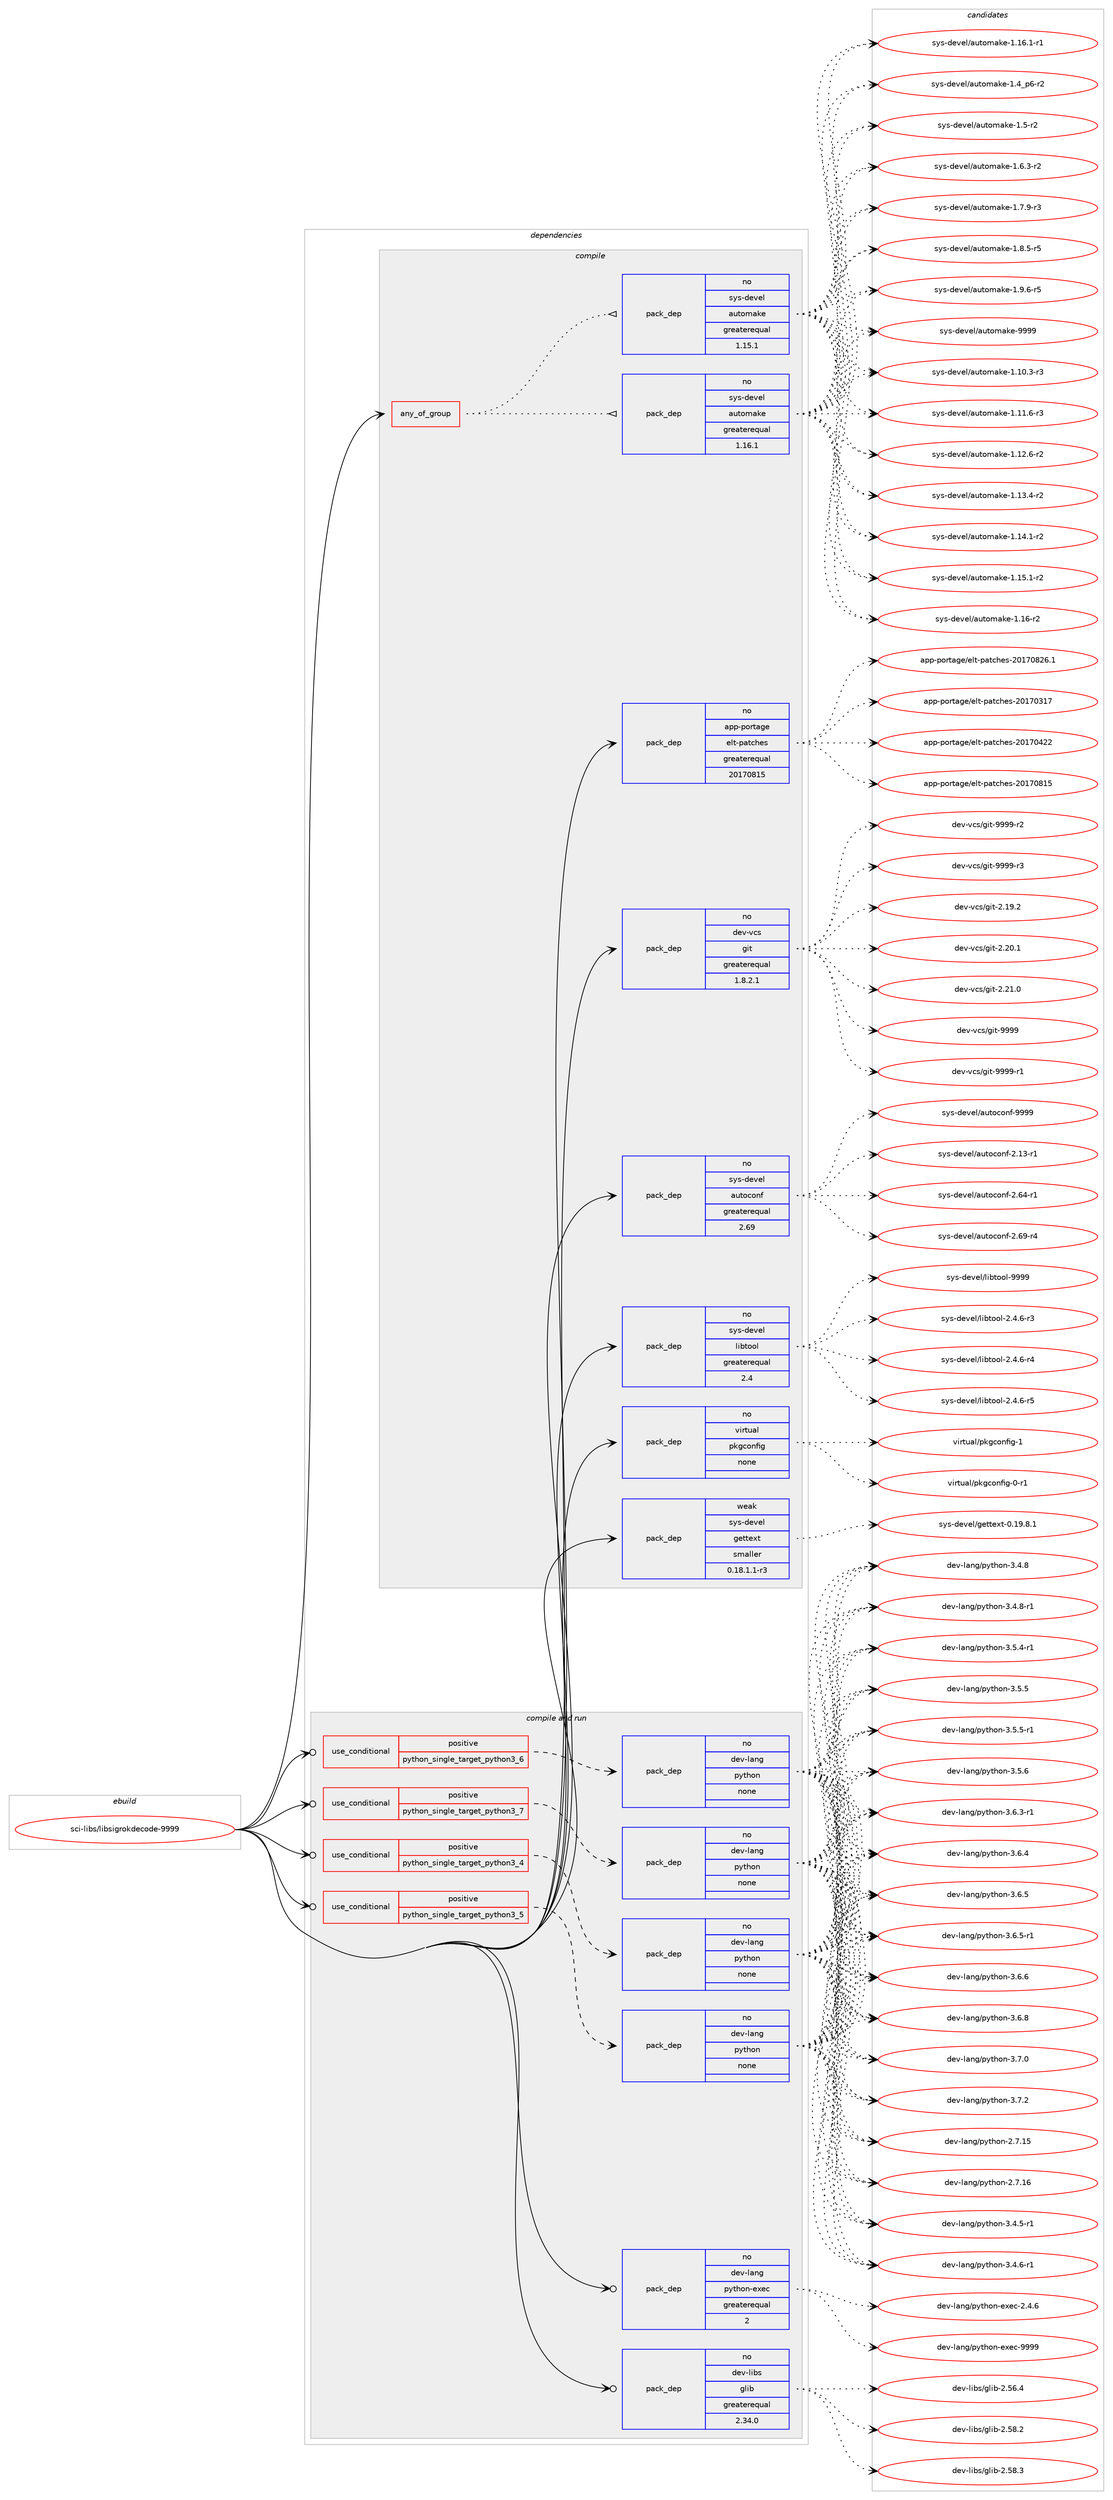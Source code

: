 digraph prolog {

# *************
# Graph options
# *************

newrank=true;
concentrate=true;
compound=true;
graph [rankdir=LR,fontname=Helvetica,fontsize=10,ranksep=1.5];#, ranksep=2.5, nodesep=0.2];
edge  [arrowhead=vee];
node  [fontname=Helvetica,fontsize=10];

# **********
# The ebuild
# **********

subgraph cluster_leftcol {
color=gray;
rank=same;
label=<<i>ebuild</i>>;
id [label="sci-libs/libsigrokdecode-9999", color=red, width=4, href="../sci-libs/libsigrokdecode-9999.svg"];
}

# ****************
# The dependencies
# ****************

subgraph cluster_midcol {
color=gray;
label=<<i>dependencies</i>>;
subgraph cluster_compile {
fillcolor="#eeeeee";
style=filled;
label=<<i>compile</i>>;
subgraph any26923 {
dependency1694625 [label=<<TABLE BORDER="0" CELLBORDER="1" CELLSPACING="0" CELLPADDING="4"><TR><TD CELLPADDING="10">any_of_group</TD></TR></TABLE>>, shape=none, color=red];subgraph pack1213151 {
dependency1694626 [label=<<TABLE BORDER="0" CELLBORDER="1" CELLSPACING="0" CELLPADDING="4" WIDTH="220"><TR><TD ROWSPAN="6" CELLPADDING="30">pack_dep</TD></TR><TR><TD WIDTH="110">no</TD></TR><TR><TD>sys-devel</TD></TR><TR><TD>automake</TD></TR><TR><TD>greaterequal</TD></TR><TR><TD>1.16.1</TD></TR></TABLE>>, shape=none, color=blue];
}
dependency1694625:e -> dependency1694626:w [weight=20,style="dotted",arrowhead="oinv"];
subgraph pack1213152 {
dependency1694627 [label=<<TABLE BORDER="0" CELLBORDER="1" CELLSPACING="0" CELLPADDING="4" WIDTH="220"><TR><TD ROWSPAN="6" CELLPADDING="30">pack_dep</TD></TR><TR><TD WIDTH="110">no</TD></TR><TR><TD>sys-devel</TD></TR><TR><TD>automake</TD></TR><TR><TD>greaterequal</TD></TR><TR><TD>1.15.1</TD></TR></TABLE>>, shape=none, color=blue];
}
dependency1694625:e -> dependency1694627:w [weight=20,style="dotted",arrowhead="oinv"];
}
id:e -> dependency1694625:w [weight=20,style="solid",arrowhead="vee"];
subgraph pack1213153 {
dependency1694628 [label=<<TABLE BORDER="0" CELLBORDER="1" CELLSPACING="0" CELLPADDING="4" WIDTH="220"><TR><TD ROWSPAN="6" CELLPADDING="30">pack_dep</TD></TR><TR><TD WIDTH="110">no</TD></TR><TR><TD>app-portage</TD></TR><TR><TD>elt-patches</TD></TR><TR><TD>greaterequal</TD></TR><TR><TD>20170815</TD></TR></TABLE>>, shape=none, color=blue];
}
id:e -> dependency1694628:w [weight=20,style="solid",arrowhead="vee"];
subgraph pack1213154 {
dependency1694629 [label=<<TABLE BORDER="0" CELLBORDER="1" CELLSPACING="0" CELLPADDING="4" WIDTH="220"><TR><TD ROWSPAN="6" CELLPADDING="30">pack_dep</TD></TR><TR><TD WIDTH="110">no</TD></TR><TR><TD>dev-vcs</TD></TR><TR><TD>git</TD></TR><TR><TD>greaterequal</TD></TR><TR><TD>1.8.2.1</TD></TR></TABLE>>, shape=none, color=blue];
}
id:e -> dependency1694629:w [weight=20,style="solid",arrowhead="vee"];
subgraph pack1213155 {
dependency1694630 [label=<<TABLE BORDER="0" CELLBORDER="1" CELLSPACING="0" CELLPADDING="4" WIDTH="220"><TR><TD ROWSPAN="6" CELLPADDING="30">pack_dep</TD></TR><TR><TD WIDTH="110">no</TD></TR><TR><TD>sys-devel</TD></TR><TR><TD>autoconf</TD></TR><TR><TD>greaterequal</TD></TR><TR><TD>2.69</TD></TR></TABLE>>, shape=none, color=blue];
}
id:e -> dependency1694630:w [weight=20,style="solid",arrowhead="vee"];
subgraph pack1213156 {
dependency1694631 [label=<<TABLE BORDER="0" CELLBORDER="1" CELLSPACING="0" CELLPADDING="4" WIDTH="220"><TR><TD ROWSPAN="6" CELLPADDING="30">pack_dep</TD></TR><TR><TD WIDTH="110">no</TD></TR><TR><TD>sys-devel</TD></TR><TR><TD>libtool</TD></TR><TR><TD>greaterequal</TD></TR><TR><TD>2.4</TD></TR></TABLE>>, shape=none, color=blue];
}
id:e -> dependency1694631:w [weight=20,style="solid",arrowhead="vee"];
subgraph pack1213157 {
dependency1694632 [label=<<TABLE BORDER="0" CELLBORDER="1" CELLSPACING="0" CELLPADDING="4" WIDTH="220"><TR><TD ROWSPAN="6" CELLPADDING="30">pack_dep</TD></TR><TR><TD WIDTH="110">no</TD></TR><TR><TD>virtual</TD></TR><TR><TD>pkgconfig</TD></TR><TR><TD>none</TD></TR><TR><TD></TD></TR></TABLE>>, shape=none, color=blue];
}
id:e -> dependency1694632:w [weight=20,style="solid",arrowhead="vee"];
subgraph pack1213158 {
dependency1694633 [label=<<TABLE BORDER="0" CELLBORDER="1" CELLSPACING="0" CELLPADDING="4" WIDTH="220"><TR><TD ROWSPAN="6" CELLPADDING="30">pack_dep</TD></TR><TR><TD WIDTH="110">weak</TD></TR><TR><TD>sys-devel</TD></TR><TR><TD>gettext</TD></TR><TR><TD>smaller</TD></TR><TR><TD>0.18.1.1-r3</TD></TR></TABLE>>, shape=none, color=blue];
}
id:e -> dependency1694633:w [weight=20,style="solid",arrowhead="vee"];
}
subgraph cluster_compileandrun {
fillcolor="#eeeeee";
style=filled;
label=<<i>compile and run</i>>;
subgraph cond453699 {
dependency1694634 [label=<<TABLE BORDER="0" CELLBORDER="1" CELLSPACING="0" CELLPADDING="4"><TR><TD ROWSPAN="3" CELLPADDING="10">use_conditional</TD></TR><TR><TD>positive</TD></TR><TR><TD>python_single_target_python3_4</TD></TR></TABLE>>, shape=none, color=red];
subgraph pack1213159 {
dependency1694635 [label=<<TABLE BORDER="0" CELLBORDER="1" CELLSPACING="0" CELLPADDING="4" WIDTH="220"><TR><TD ROWSPAN="6" CELLPADDING="30">pack_dep</TD></TR><TR><TD WIDTH="110">no</TD></TR><TR><TD>dev-lang</TD></TR><TR><TD>python</TD></TR><TR><TD>none</TD></TR><TR><TD></TD></TR></TABLE>>, shape=none, color=blue];
}
dependency1694634:e -> dependency1694635:w [weight=20,style="dashed",arrowhead="vee"];
}
id:e -> dependency1694634:w [weight=20,style="solid",arrowhead="odotvee"];
subgraph cond453700 {
dependency1694636 [label=<<TABLE BORDER="0" CELLBORDER="1" CELLSPACING="0" CELLPADDING="4"><TR><TD ROWSPAN="3" CELLPADDING="10">use_conditional</TD></TR><TR><TD>positive</TD></TR><TR><TD>python_single_target_python3_5</TD></TR></TABLE>>, shape=none, color=red];
subgraph pack1213160 {
dependency1694637 [label=<<TABLE BORDER="0" CELLBORDER="1" CELLSPACING="0" CELLPADDING="4" WIDTH="220"><TR><TD ROWSPAN="6" CELLPADDING="30">pack_dep</TD></TR><TR><TD WIDTH="110">no</TD></TR><TR><TD>dev-lang</TD></TR><TR><TD>python</TD></TR><TR><TD>none</TD></TR><TR><TD></TD></TR></TABLE>>, shape=none, color=blue];
}
dependency1694636:e -> dependency1694637:w [weight=20,style="dashed",arrowhead="vee"];
}
id:e -> dependency1694636:w [weight=20,style="solid",arrowhead="odotvee"];
subgraph cond453701 {
dependency1694638 [label=<<TABLE BORDER="0" CELLBORDER="1" CELLSPACING="0" CELLPADDING="4"><TR><TD ROWSPAN="3" CELLPADDING="10">use_conditional</TD></TR><TR><TD>positive</TD></TR><TR><TD>python_single_target_python3_6</TD></TR></TABLE>>, shape=none, color=red];
subgraph pack1213161 {
dependency1694639 [label=<<TABLE BORDER="0" CELLBORDER="1" CELLSPACING="0" CELLPADDING="4" WIDTH="220"><TR><TD ROWSPAN="6" CELLPADDING="30">pack_dep</TD></TR><TR><TD WIDTH="110">no</TD></TR><TR><TD>dev-lang</TD></TR><TR><TD>python</TD></TR><TR><TD>none</TD></TR><TR><TD></TD></TR></TABLE>>, shape=none, color=blue];
}
dependency1694638:e -> dependency1694639:w [weight=20,style="dashed",arrowhead="vee"];
}
id:e -> dependency1694638:w [weight=20,style="solid",arrowhead="odotvee"];
subgraph cond453702 {
dependency1694640 [label=<<TABLE BORDER="0" CELLBORDER="1" CELLSPACING="0" CELLPADDING="4"><TR><TD ROWSPAN="3" CELLPADDING="10">use_conditional</TD></TR><TR><TD>positive</TD></TR><TR><TD>python_single_target_python3_7</TD></TR></TABLE>>, shape=none, color=red];
subgraph pack1213162 {
dependency1694641 [label=<<TABLE BORDER="0" CELLBORDER="1" CELLSPACING="0" CELLPADDING="4" WIDTH="220"><TR><TD ROWSPAN="6" CELLPADDING="30">pack_dep</TD></TR><TR><TD WIDTH="110">no</TD></TR><TR><TD>dev-lang</TD></TR><TR><TD>python</TD></TR><TR><TD>none</TD></TR><TR><TD></TD></TR></TABLE>>, shape=none, color=blue];
}
dependency1694640:e -> dependency1694641:w [weight=20,style="dashed",arrowhead="vee"];
}
id:e -> dependency1694640:w [weight=20,style="solid",arrowhead="odotvee"];
subgraph pack1213163 {
dependency1694642 [label=<<TABLE BORDER="0" CELLBORDER="1" CELLSPACING="0" CELLPADDING="4" WIDTH="220"><TR><TD ROWSPAN="6" CELLPADDING="30">pack_dep</TD></TR><TR><TD WIDTH="110">no</TD></TR><TR><TD>dev-lang</TD></TR><TR><TD>python-exec</TD></TR><TR><TD>greaterequal</TD></TR><TR><TD>2</TD></TR></TABLE>>, shape=none, color=blue];
}
id:e -> dependency1694642:w [weight=20,style="solid",arrowhead="odotvee"];
subgraph pack1213164 {
dependency1694643 [label=<<TABLE BORDER="0" CELLBORDER="1" CELLSPACING="0" CELLPADDING="4" WIDTH="220"><TR><TD ROWSPAN="6" CELLPADDING="30">pack_dep</TD></TR><TR><TD WIDTH="110">no</TD></TR><TR><TD>dev-libs</TD></TR><TR><TD>glib</TD></TR><TR><TD>greaterequal</TD></TR><TR><TD>2.34.0</TD></TR></TABLE>>, shape=none, color=blue];
}
id:e -> dependency1694643:w [weight=20,style="solid",arrowhead="odotvee"];
}
subgraph cluster_run {
fillcolor="#eeeeee";
style=filled;
label=<<i>run</i>>;
}
}

# **************
# The candidates
# **************

subgraph cluster_choices {
rank=same;
color=gray;
label=<<i>candidates</i>>;

subgraph choice1213151 {
color=black;
nodesep=1;
choice11512111545100101118101108479711711611110997107101454946494846514511451 [label="sys-devel/automake-1.10.3-r3", color=red, width=4,href="../sys-devel/automake-1.10.3-r3.svg"];
choice11512111545100101118101108479711711611110997107101454946494946544511451 [label="sys-devel/automake-1.11.6-r3", color=red, width=4,href="../sys-devel/automake-1.11.6-r3.svg"];
choice11512111545100101118101108479711711611110997107101454946495046544511450 [label="sys-devel/automake-1.12.6-r2", color=red, width=4,href="../sys-devel/automake-1.12.6-r2.svg"];
choice11512111545100101118101108479711711611110997107101454946495146524511450 [label="sys-devel/automake-1.13.4-r2", color=red, width=4,href="../sys-devel/automake-1.13.4-r2.svg"];
choice11512111545100101118101108479711711611110997107101454946495246494511450 [label="sys-devel/automake-1.14.1-r2", color=red, width=4,href="../sys-devel/automake-1.14.1-r2.svg"];
choice11512111545100101118101108479711711611110997107101454946495346494511450 [label="sys-devel/automake-1.15.1-r2", color=red, width=4,href="../sys-devel/automake-1.15.1-r2.svg"];
choice1151211154510010111810110847971171161111099710710145494649544511450 [label="sys-devel/automake-1.16-r2", color=red, width=4,href="../sys-devel/automake-1.16-r2.svg"];
choice11512111545100101118101108479711711611110997107101454946495446494511449 [label="sys-devel/automake-1.16.1-r1", color=red, width=4,href="../sys-devel/automake-1.16.1-r1.svg"];
choice115121115451001011181011084797117116111109971071014549465295112544511450 [label="sys-devel/automake-1.4_p6-r2", color=red, width=4,href="../sys-devel/automake-1.4_p6-r2.svg"];
choice11512111545100101118101108479711711611110997107101454946534511450 [label="sys-devel/automake-1.5-r2", color=red, width=4,href="../sys-devel/automake-1.5-r2.svg"];
choice115121115451001011181011084797117116111109971071014549465446514511450 [label="sys-devel/automake-1.6.3-r2", color=red, width=4,href="../sys-devel/automake-1.6.3-r2.svg"];
choice115121115451001011181011084797117116111109971071014549465546574511451 [label="sys-devel/automake-1.7.9-r3", color=red, width=4,href="../sys-devel/automake-1.7.9-r3.svg"];
choice115121115451001011181011084797117116111109971071014549465646534511453 [label="sys-devel/automake-1.8.5-r5", color=red, width=4,href="../sys-devel/automake-1.8.5-r5.svg"];
choice115121115451001011181011084797117116111109971071014549465746544511453 [label="sys-devel/automake-1.9.6-r5", color=red, width=4,href="../sys-devel/automake-1.9.6-r5.svg"];
choice115121115451001011181011084797117116111109971071014557575757 [label="sys-devel/automake-9999", color=red, width=4,href="../sys-devel/automake-9999.svg"];
dependency1694626:e -> choice11512111545100101118101108479711711611110997107101454946494846514511451:w [style=dotted,weight="100"];
dependency1694626:e -> choice11512111545100101118101108479711711611110997107101454946494946544511451:w [style=dotted,weight="100"];
dependency1694626:e -> choice11512111545100101118101108479711711611110997107101454946495046544511450:w [style=dotted,weight="100"];
dependency1694626:e -> choice11512111545100101118101108479711711611110997107101454946495146524511450:w [style=dotted,weight="100"];
dependency1694626:e -> choice11512111545100101118101108479711711611110997107101454946495246494511450:w [style=dotted,weight="100"];
dependency1694626:e -> choice11512111545100101118101108479711711611110997107101454946495346494511450:w [style=dotted,weight="100"];
dependency1694626:e -> choice1151211154510010111810110847971171161111099710710145494649544511450:w [style=dotted,weight="100"];
dependency1694626:e -> choice11512111545100101118101108479711711611110997107101454946495446494511449:w [style=dotted,weight="100"];
dependency1694626:e -> choice115121115451001011181011084797117116111109971071014549465295112544511450:w [style=dotted,weight="100"];
dependency1694626:e -> choice11512111545100101118101108479711711611110997107101454946534511450:w [style=dotted,weight="100"];
dependency1694626:e -> choice115121115451001011181011084797117116111109971071014549465446514511450:w [style=dotted,weight="100"];
dependency1694626:e -> choice115121115451001011181011084797117116111109971071014549465546574511451:w [style=dotted,weight="100"];
dependency1694626:e -> choice115121115451001011181011084797117116111109971071014549465646534511453:w [style=dotted,weight="100"];
dependency1694626:e -> choice115121115451001011181011084797117116111109971071014549465746544511453:w [style=dotted,weight="100"];
dependency1694626:e -> choice115121115451001011181011084797117116111109971071014557575757:w [style=dotted,weight="100"];
}
subgraph choice1213152 {
color=black;
nodesep=1;
choice11512111545100101118101108479711711611110997107101454946494846514511451 [label="sys-devel/automake-1.10.3-r3", color=red, width=4,href="../sys-devel/automake-1.10.3-r3.svg"];
choice11512111545100101118101108479711711611110997107101454946494946544511451 [label="sys-devel/automake-1.11.6-r3", color=red, width=4,href="../sys-devel/automake-1.11.6-r3.svg"];
choice11512111545100101118101108479711711611110997107101454946495046544511450 [label="sys-devel/automake-1.12.6-r2", color=red, width=4,href="../sys-devel/automake-1.12.6-r2.svg"];
choice11512111545100101118101108479711711611110997107101454946495146524511450 [label="sys-devel/automake-1.13.4-r2", color=red, width=4,href="../sys-devel/automake-1.13.4-r2.svg"];
choice11512111545100101118101108479711711611110997107101454946495246494511450 [label="sys-devel/automake-1.14.1-r2", color=red, width=4,href="../sys-devel/automake-1.14.1-r2.svg"];
choice11512111545100101118101108479711711611110997107101454946495346494511450 [label="sys-devel/automake-1.15.1-r2", color=red, width=4,href="../sys-devel/automake-1.15.1-r2.svg"];
choice1151211154510010111810110847971171161111099710710145494649544511450 [label="sys-devel/automake-1.16-r2", color=red, width=4,href="../sys-devel/automake-1.16-r2.svg"];
choice11512111545100101118101108479711711611110997107101454946495446494511449 [label="sys-devel/automake-1.16.1-r1", color=red, width=4,href="../sys-devel/automake-1.16.1-r1.svg"];
choice115121115451001011181011084797117116111109971071014549465295112544511450 [label="sys-devel/automake-1.4_p6-r2", color=red, width=4,href="../sys-devel/automake-1.4_p6-r2.svg"];
choice11512111545100101118101108479711711611110997107101454946534511450 [label="sys-devel/automake-1.5-r2", color=red, width=4,href="../sys-devel/automake-1.5-r2.svg"];
choice115121115451001011181011084797117116111109971071014549465446514511450 [label="sys-devel/automake-1.6.3-r2", color=red, width=4,href="../sys-devel/automake-1.6.3-r2.svg"];
choice115121115451001011181011084797117116111109971071014549465546574511451 [label="sys-devel/automake-1.7.9-r3", color=red, width=4,href="../sys-devel/automake-1.7.9-r3.svg"];
choice115121115451001011181011084797117116111109971071014549465646534511453 [label="sys-devel/automake-1.8.5-r5", color=red, width=4,href="../sys-devel/automake-1.8.5-r5.svg"];
choice115121115451001011181011084797117116111109971071014549465746544511453 [label="sys-devel/automake-1.9.6-r5", color=red, width=4,href="../sys-devel/automake-1.9.6-r5.svg"];
choice115121115451001011181011084797117116111109971071014557575757 [label="sys-devel/automake-9999", color=red, width=4,href="../sys-devel/automake-9999.svg"];
dependency1694627:e -> choice11512111545100101118101108479711711611110997107101454946494846514511451:w [style=dotted,weight="100"];
dependency1694627:e -> choice11512111545100101118101108479711711611110997107101454946494946544511451:w [style=dotted,weight="100"];
dependency1694627:e -> choice11512111545100101118101108479711711611110997107101454946495046544511450:w [style=dotted,weight="100"];
dependency1694627:e -> choice11512111545100101118101108479711711611110997107101454946495146524511450:w [style=dotted,weight="100"];
dependency1694627:e -> choice11512111545100101118101108479711711611110997107101454946495246494511450:w [style=dotted,weight="100"];
dependency1694627:e -> choice11512111545100101118101108479711711611110997107101454946495346494511450:w [style=dotted,weight="100"];
dependency1694627:e -> choice1151211154510010111810110847971171161111099710710145494649544511450:w [style=dotted,weight="100"];
dependency1694627:e -> choice11512111545100101118101108479711711611110997107101454946495446494511449:w [style=dotted,weight="100"];
dependency1694627:e -> choice115121115451001011181011084797117116111109971071014549465295112544511450:w [style=dotted,weight="100"];
dependency1694627:e -> choice11512111545100101118101108479711711611110997107101454946534511450:w [style=dotted,weight="100"];
dependency1694627:e -> choice115121115451001011181011084797117116111109971071014549465446514511450:w [style=dotted,weight="100"];
dependency1694627:e -> choice115121115451001011181011084797117116111109971071014549465546574511451:w [style=dotted,weight="100"];
dependency1694627:e -> choice115121115451001011181011084797117116111109971071014549465646534511453:w [style=dotted,weight="100"];
dependency1694627:e -> choice115121115451001011181011084797117116111109971071014549465746544511453:w [style=dotted,weight="100"];
dependency1694627:e -> choice115121115451001011181011084797117116111109971071014557575757:w [style=dotted,weight="100"];
}
subgraph choice1213153 {
color=black;
nodesep=1;
choice97112112451121111141169710310147101108116451129711699104101115455048495548514955 [label="app-portage/elt-patches-20170317", color=red, width=4,href="../app-portage/elt-patches-20170317.svg"];
choice97112112451121111141169710310147101108116451129711699104101115455048495548525050 [label="app-portage/elt-patches-20170422", color=red, width=4,href="../app-portage/elt-patches-20170422.svg"];
choice97112112451121111141169710310147101108116451129711699104101115455048495548564953 [label="app-portage/elt-patches-20170815", color=red, width=4,href="../app-portage/elt-patches-20170815.svg"];
choice971121124511211111411697103101471011081164511297116991041011154550484955485650544649 [label="app-portage/elt-patches-20170826.1", color=red, width=4,href="../app-portage/elt-patches-20170826.1.svg"];
dependency1694628:e -> choice97112112451121111141169710310147101108116451129711699104101115455048495548514955:w [style=dotted,weight="100"];
dependency1694628:e -> choice97112112451121111141169710310147101108116451129711699104101115455048495548525050:w [style=dotted,weight="100"];
dependency1694628:e -> choice97112112451121111141169710310147101108116451129711699104101115455048495548564953:w [style=dotted,weight="100"];
dependency1694628:e -> choice971121124511211111411697103101471011081164511297116991041011154550484955485650544649:w [style=dotted,weight="100"];
}
subgraph choice1213154 {
color=black;
nodesep=1;
choice10010111845118991154710310511645504649574650 [label="dev-vcs/git-2.19.2", color=red, width=4,href="../dev-vcs/git-2.19.2.svg"];
choice10010111845118991154710310511645504650484649 [label="dev-vcs/git-2.20.1", color=red, width=4,href="../dev-vcs/git-2.20.1.svg"];
choice10010111845118991154710310511645504650494648 [label="dev-vcs/git-2.21.0", color=red, width=4,href="../dev-vcs/git-2.21.0.svg"];
choice1001011184511899115471031051164557575757 [label="dev-vcs/git-9999", color=red, width=4,href="../dev-vcs/git-9999.svg"];
choice10010111845118991154710310511645575757574511449 [label="dev-vcs/git-9999-r1", color=red, width=4,href="../dev-vcs/git-9999-r1.svg"];
choice10010111845118991154710310511645575757574511450 [label="dev-vcs/git-9999-r2", color=red, width=4,href="../dev-vcs/git-9999-r2.svg"];
choice10010111845118991154710310511645575757574511451 [label="dev-vcs/git-9999-r3", color=red, width=4,href="../dev-vcs/git-9999-r3.svg"];
dependency1694629:e -> choice10010111845118991154710310511645504649574650:w [style=dotted,weight="100"];
dependency1694629:e -> choice10010111845118991154710310511645504650484649:w [style=dotted,weight="100"];
dependency1694629:e -> choice10010111845118991154710310511645504650494648:w [style=dotted,weight="100"];
dependency1694629:e -> choice1001011184511899115471031051164557575757:w [style=dotted,weight="100"];
dependency1694629:e -> choice10010111845118991154710310511645575757574511449:w [style=dotted,weight="100"];
dependency1694629:e -> choice10010111845118991154710310511645575757574511450:w [style=dotted,weight="100"];
dependency1694629:e -> choice10010111845118991154710310511645575757574511451:w [style=dotted,weight="100"];
}
subgraph choice1213155 {
color=black;
nodesep=1;
choice1151211154510010111810110847971171161119911111010245504649514511449 [label="sys-devel/autoconf-2.13-r1", color=red, width=4,href="../sys-devel/autoconf-2.13-r1.svg"];
choice1151211154510010111810110847971171161119911111010245504654524511449 [label="sys-devel/autoconf-2.64-r1", color=red, width=4,href="../sys-devel/autoconf-2.64-r1.svg"];
choice1151211154510010111810110847971171161119911111010245504654574511452 [label="sys-devel/autoconf-2.69-r4", color=red, width=4,href="../sys-devel/autoconf-2.69-r4.svg"];
choice115121115451001011181011084797117116111991111101024557575757 [label="sys-devel/autoconf-9999", color=red, width=4,href="../sys-devel/autoconf-9999.svg"];
dependency1694630:e -> choice1151211154510010111810110847971171161119911111010245504649514511449:w [style=dotted,weight="100"];
dependency1694630:e -> choice1151211154510010111810110847971171161119911111010245504654524511449:w [style=dotted,weight="100"];
dependency1694630:e -> choice1151211154510010111810110847971171161119911111010245504654574511452:w [style=dotted,weight="100"];
dependency1694630:e -> choice115121115451001011181011084797117116111991111101024557575757:w [style=dotted,weight="100"];
}
subgraph choice1213156 {
color=black;
nodesep=1;
choice1151211154510010111810110847108105981161111111084550465246544511451 [label="sys-devel/libtool-2.4.6-r3", color=red, width=4,href="../sys-devel/libtool-2.4.6-r3.svg"];
choice1151211154510010111810110847108105981161111111084550465246544511452 [label="sys-devel/libtool-2.4.6-r4", color=red, width=4,href="../sys-devel/libtool-2.4.6-r4.svg"];
choice1151211154510010111810110847108105981161111111084550465246544511453 [label="sys-devel/libtool-2.4.6-r5", color=red, width=4,href="../sys-devel/libtool-2.4.6-r5.svg"];
choice1151211154510010111810110847108105981161111111084557575757 [label="sys-devel/libtool-9999", color=red, width=4,href="../sys-devel/libtool-9999.svg"];
dependency1694631:e -> choice1151211154510010111810110847108105981161111111084550465246544511451:w [style=dotted,weight="100"];
dependency1694631:e -> choice1151211154510010111810110847108105981161111111084550465246544511452:w [style=dotted,weight="100"];
dependency1694631:e -> choice1151211154510010111810110847108105981161111111084550465246544511453:w [style=dotted,weight="100"];
dependency1694631:e -> choice1151211154510010111810110847108105981161111111084557575757:w [style=dotted,weight="100"];
}
subgraph choice1213157 {
color=black;
nodesep=1;
choice11810511411611797108471121071039911111010210510345484511449 [label="virtual/pkgconfig-0-r1", color=red, width=4,href="../virtual/pkgconfig-0-r1.svg"];
choice1181051141161179710847112107103991111101021051034549 [label="virtual/pkgconfig-1", color=red, width=4,href="../virtual/pkgconfig-1.svg"];
dependency1694632:e -> choice11810511411611797108471121071039911111010210510345484511449:w [style=dotted,weight="100"];
dependency1694632:e -> choice1181051141161179710847112107103991111101021051034549:w [style=dotted,weight="100"];
}
subgraph choice1213158 {
color=black;
nodesep=1;
choice1151211154510010111810110847103101116116101120116454846495746564649 [label="sys-devel/gettext-0.19.8.1", color=red, width=4,href="../sys-devel/gettext-0.19.8.1.svg"];
dependency1694633:e -> choice1151211154510010111810110847103101116116101120116454846495746564649:w [style=dotted,weight="100"];
}
subgraph choice1213159 {
color=black;
nodesep=1;
choice10010111845108971101034711212111610411111045504655464953 [label="dev-lang/python-2.7.15", color=red, width=4,href="../dev-lang/python-2.7.15.svg"];
choice10010111845108971101034711212111610411111045504655464954 [label="dev-lang/python-2.7.16", color=red, width=4,href="../dev-lang/python-2.7.16.svg"];
choice1001011184510897110103471121211161041111104551465246534511449 [label="dev-lang/python-3.4.5-r1", color=red, width=4,href="../dev-lang/python-3.4.5-r1.svg"];
choice1001011184510897110103471121211161041111104551465246544511449 [label="dev-lang/python-3.4.6-r1", color=red, width=4,href="../dev-lang/python-3.4.6-r1.svg"];
choice100101118451089711010347112121116104111110455146524656 [label="dev-lang/python-3.4.8", color=red, width=4,href="../dev-lang/python-3.4.8.svg"];
choice1001011184510897110103471121211161041111104551465246564511449 [label="dev-lang/python-3.4.8-r1", color=red, width=4,href="../dev-lang/python-3.4.8-r1.svg"];
choice1001011184510897110103471121211161041111104551465346524511449 [label="dev-lang/python-3.5.4-r1", color=red, width=4,href="../dev-lang/python-3.5.4-r1.svg"];
choice100101118451089711010347112121116104111110455146534653 [label="dev-lang/python-3.5.5", color=red, width=4,href="../dev-lang/python-3.5.5.svg"];
choice1001011184510897110103471121211161041111104551465346534511449 [label="dev-lang/python-3.5.5-r1", color=red, width=4,href="../dev-lang/python-3.5.5-r1.svg"];
choice100101118451089711010347112121116104111110455146534654 [label="dev-lang/python-3.5.6", color=red, width=4,href="../dev-lang/python-3.5.6.svg"];
choice1001011184510897110103471121211161041111104551465446514511449 [label="dev-lang/python-3.6.3-r1", color=red, width=4,href="../dev-lang/python-3.6.3-r1.svg"];
choice100101118451089711010347112121116104111110455146544652 [label="dev-lang/python-3.6.4", color=red, width=4,href="../dev-lang/python-3.6.4.svg"];
choice100101118451089711010347112121116104111110455146544653 [label="dev-lang/python-3.6.5", color=red, width=4,href="../dev-lang/python-3.6.5.svg"];
choice1001011184510897110103471121211161041111104551465446534511449 [label="dev-lang/python-3.6.5-r1", color=red, width=4,href="../dev-lang/python-3.6.5-r1.svg"];
choice100101118451089711010347112121116104111110455146544654 [label="dev-lang/python-3.6.6", color=red, width=4,href="../dev-lang/python-3.6.6.svg"];
choice100101118451089711010347112121116104111110455146544656 [label="dev-lang/python-3.6.8", color=red, width=4,href="../dev-lang/python-3.6.8.svg"];
choice100101118451089711010347112121116104111110455146554648 [label="dev-lang/python-3.7.0", color=red, width=4,href="../dev-lang/python-3.7.0.svg"];
choice100101118451089711010347112121116104111110455146554650 [label="dev-lang/python-3.7.2", color=red, width=4,href="../dev-lang/python-3.7.2.svg"];
dependency1694635:e -> choice10010111845108971101034711212111610411111045504655464953:w [style=dotted,weight="100"];
dependency1694635:e -> choice10010111845108971101034711212111610411111045504655464954:w [style=dotted,weight="100"];
dependency1694635:e -> choice1001011184510897110103471121211161041111104551465246534511449:w [style=dotted,weight="100"];
dependency1694635:e -> choice1001011184510897110103471121211161041111104551465246544511449:w [style=dotted,weight="100"];
dependency1694635:e -> choice100101118451089711010347112121116104111110455146524656:w [style=dotted,weight="100"];
dependency1694635:e -> choice1001011184510897110103471121211161041111104551465246564511449:w [style=dotted,weight="100"];
dependency1694635:e -> choice1001011184510897110103471121211161041111104551465346524511449:w [style=dotted,weight="100"];
dependency1694635:e -> choice100101118451089711010347112121116104111110455146534653:w [style=dotted,weight="100"];
dependency1694635:e -> choice1001011184510897110103471121211161041111104551465346534511449:w [style=dotted,weight="100"];
dependency1694635:e -> choice100101118451089711010347112121116104111110455146534654:w [style=dotted,weight="100"];
dependency1694635:e -> choice1001011184510897110103471121211161041111104551465446514511449:w [style=dotted,weight="100"];
dependency1694635:e -> choice100101118451089711010347112121116104111110455146544652:w [style=dotted,weight="100"];
dependency1694635:e -> choice100101118451089711010347112121116104111110455146544653:w [style=dotted,weight="100"];
dependency1694635:e -> choice1001011184510897110103471121211161041111104551465446534511449:w [style=dotted,weight="100"];
dependency1694635:e -> choice100101118451089711010347112121116104111110455146544654:w [style=dotted,weight="100"];
dependency1694635:e -> choice100101118451089711010347112121116104111110455146544656:w [style=dotted,weight="100"];
dependency1694635:e -> choice100101118451089711010347112121116104111110455146554648:w [style=dotted,weight="100"];
dependency1694635:e -> choice100101118451089711010347112121116104111110455146554650:w [style=dotted,weight="100"];
}
subgraph choice1213160 {
color=black;
nodesep=1;
choice10010111845108971101034711212111610411111045504655464953 [label="dev-lang/python-2.7.15", color=red, width=4,href="../dev-lang/python-2.7.15.svg"];
choice10010111845108971101034711212111610411111045504655464954 [label="dev-lang/python-2.7.16", color=red, width=4,href="../dev-lang/python-2.7.16.svg"];
choice1001011184510897110103471121211161041111104551465246534511449 [label="dev-lang/python-3.4.5-r1", color=red, width=4,href="../dev-lang/python-3.4.5-r1.svg"];
choice1001011184510897110103471121211161041111104551465246544511449 [label="dev-lang/python-3.4.6-r1", color=red, width=4,href="../dev-lang/python-3.4.6-r1.svg"];
choice100101118451089711010347112121116104111110455146524656 [label="dev-lang/python-3.4.8", color=red, width=4,href="../dev-lang/python-3.4.8.svg"];
choice1001011184510897110103471121211161041111104551465246564511449 [label="dev-lang/python-3.4.8-r1", color=red, width=4,href="../dev-lang/python-3.4.8-r1.svg"];
choice1001011184510897110103471121211161041111104551465346524511449 [label="dev-lang/python-3.5.4-r1", color=red, width=4,href="../dev-lang/python-3.5.4-r1.svg"];
choice100101118451089711010347112121116104111110455146534653 [label="dev-lang/python-3.5.5", color=red, width=4,href="../dev-lang/python-3.5.5.svg"];
choice1001011184510897110103471121211161041111104551465346534511449 [label="dev-lang/python-3.5.5-r1", color=red, width=4,href="../dev-lang/python-3.5.5-r1.svg"];
choice100101118451089711010347112121116104111110455146534654 [label="dev-lang/python-3.5.6", color=red, width=4,href="../dev-lang/python-3.5.6.svg"];
choice1001011184510897110103471121211161041111104551465446514511449 [label="dev-lang/python-3.6.3-r1", color=red, width=4,href="../dev-lang/python-3.6.3-r1.svg"];
choice100101118451089711010347112121116104111110455146544652 [label="dev-lang/python-3.6.4", color=red, width=4,href="../dev-lang/python-3.6.4.svg"];
choice100101118451089711010347112121116104111110455146544653 [label="dev-lang/python-3.6.5", color=red, width=4,href="../dev-lang/python-3.6.5.svg"];
choice1001011184510897110103471121211161041111104551465446534511449 [label="dev-lang/python-3.6.5-r1", color=red, width=4,href="../dev-lang/python-3.6.5-r1.svg"];
choice100101118451089711010347112121116104111110455146544654 [label="dev-lang/python-3.6.6", color=red, width=4,href="../dev-lang/python-3.6.6.svg"];
choice100101118451089711010347112121116104111110455146544656 [label="dev-lang/python-3.6.8", color=red, width=4,href="../dev-lang/python-3.6.8.svg"];
choice100101118451089711010347112121116104111110455146554648 [label="dev-lang/python-3.7.0", color=red, width=4,href="../dev-lang/python-3.7.0.svg"];
choice100101118451089711010347112121116104111110455146554650 [label="dev-lang/python-3.7.2", color=red, width=4,href="../dev-lang/python-3.7.2.svg"];
dependency1694637:e -> choice10010111845108971101034711212111610411111045504655464953:w [style=dotted,weight="100"];
dependency1694637:e -> choice10010111845108971101034711212111610411111045504655464954:w [style=dotted,weight="100"];
dependency1694637:e -> choice1001011184510897110103471121211161041111104551465246534511449:w [style=dotted,weight="100"];
dependency1694637:e -> choice1001011184510897110103471121211161041111104551465246544511449:w [style=dotted,weight="100"];
dependency1694637:e -> choice100101118451089711010347112121116104111110455146524656:w [style=dotted,weight="100"];
dependency1694637:e -> choice1001011184510897110103471121211161041111104551465246564511449:w [style=dotted,weight="100"];
dependency1694637:e -> choice1001011184510897110103471121211161041111104551465346524511449:w [style=dotted,weight="100"];
dependency1694637:e -> choice100101118451089711010347112121116104111110455146534653:w [style=dotted,weight="100"];
dependency1694637:e -> choice1001011184510897110103471121211161041111104551465346534511449:w [style=dotted,weight="100"];
dependency1694637:e -> choice100101118451089711010347112121116104111110455146534654:w [style=dotted,weight="100"];
dependency1694637:e -> choice1001011184510897110103471121211161041111104551465446514511449:w [style=dotted,weight="100"];
dependency1694637:e -> choice100101118451089711010347112121116104111110455146544652:w [style=dotted,weight="100"];
dependency1694637:e -> choice100101118451089711010347112121116104111110455146544653:w [style=dotted,weight="100"];
dependency1694637:e -> choice1001011184510897110103471121211161041111104551465446534511449:w [style=dotted,weight="100"];
dependency1694637:e -> choice100101118451089711010347112121116104111110455146544654:w [style=dotted,weight="100"];
dependency1694637:e -> choice100101118451089711010347112121116104111110455146544656:w [style=dotted,weight="100"];
dependency1694637:e -> choice100101118451089711010347112121116104111110455146554648:w [style=dotted,weight="100"];
dependency1694637:e -> choice100101118451089711010347112121116104111110455146554650:w [style=dotted,weight="100"];
}
subgraph choice1213161 {
color=black;
nodesep=1;
choice10010111845108971101034711212111610411111045504655464953 [label="dev-lang/python-2.7.15", color=red, width=4,href="../dev-lang/python-2.7.15.svg"];
choice10010111845108971101034711212111610411111045504655464954 [label="dev-lang/python-2.7.16", color=red, width=4,href="../dev-lang/python-2.7.16.svg"];
choice1001011184510897110103471121211161041111104551465246534511449 [label="dev-lang/python-3.4.5-r1", color=red, width=4,href="../dev-lang/python-3.4.5-r1.svg"];
choice1001011184510897110103471121211161041111104551465246544511449 [label="dev-lang/python-3.4.6-r1", color=red, width=4,href="../dev-lang/python-3.4.6-r1.svg"];
choice100101118451089711010347112121116104111110455146524656 [label="dev-lang/python-3.4.8", color=red, width=4,href="../dev-lang/python-3.4.8.svg"];
choice1001011184510897110103471121211161041111104551465246564511449 [label="dev-lang/python-3.4.8-r1", color=red, width=4,href="../dev-lang/python-3.4.8-r1.svg"];
choice1001011184510897110103471121211161041111104551465346524511449 [label="dev-lang/python-3.5.4-r1", color=red, width=4,href="../dev-lang/python-3.5.4-r1.svg"];
choice100101118451089711010347112121116104111110455146534653 [label="dev-lang/python-3.5.5", color=red, width=4,href="../dev-lang/python-3.5.5.svg"];
choice1001011184510897110103471121211161041111104551465346534511449 [label="dev-lang/python-3.5.5-r1", color=red, width=4,href="../dev-lang/python-3.5.5-r1.svg"];
choice100101118451089711010347112121116104111110455146534654 [label="dev-lang/python-3.5.6", color=red, width=4,href="../dev-lang/python-3.5.6.svg"];
choice1001011184510897110103471121211161041111104551465446514511449 [label="dev-lang/python-3.6.3-r1", color=red, width=4,href="../dev-lang/python-3.6.3-r1.svg"];
choice100101118451089711010347112121116104111110455146544652 [label="dev-lang/python-3.6.4", color=red, width=4,href="../dev-lang/python-3.6.4.svg"];
choice100101118451089711010347112121116104111110455146544653 [label="dev-lang/python-3.6.5", color=red, width=4,href="../dev-lang/python-3.6.5.svg"];
choice1001011184510897110103471121211161041111104551465446534511449 [label="dev-lang/python-3.6.5-r1", color=red, width=4,href="../dev-lang/python-3.6.5-r1.svg"];
choice100101118451089711010347112121116104111110455146544654 [label="dev-lang/python-3.6.6", color=red, width=4,href="../dev-lang/python-3.6.6.svg"];
choice100101118451089711010347112121116104111110455146544656 [label="dev-lang/python-3.6.8", color=red, width=4,href="../dev-lang/python-3.6.8.svg"];
choice100101118451089711010347112121116104111110455146554648 [label="dev-lang/python-3.7.0", color=red, width=4,href="../dev-lang/python-3.7.0.svg"];
choice100101118451089711010347112121116104111110455146554650 [label="dev-lang/python-3.7.2", color=red, width=4,href="../dev-lang/python-3.7.2.svg"];
dependency1694639:e -> choice10010111845108971101034711212111610411111045504655464953:w [style=dotted,weight="100"];
dependency1694639:e -> choice10010111845108971101034711212111610411111045504655464954:w [style=dotted,weight="100"];
dependency1694639:e -> choice1001011184510897110103471121211161041111104551465246534511449:w [style=dotted,weight="100"];
dependency1694639:e -> choice1001011184510897110103471121211161041111104551465246544511449:w [style=dotted,weight="100"];
dependency1694639:e -> choice100101118451089711010347112121116104111110455146524656:w [style=dotted,weight="100"];
dependency1694639:e -> choice1001011184510897110103471121211161041111104551465246564511449:w [style=dotted,weight="100"];
dependency1694639:e -> choice1001011184510897110103471121211161041111104551465346524511449:w [style=dotted,weight="100"];
dependency1694639:e -> choice100101118451089711010347112121116104111110455146534653:w [style=dotted,weight="100"];
dependency1694639:e -> choice1001011184510897110103471121211161041111104551465346534511449:w [style=dotted,weight="100"];
dependency1694639:e -> choice100101118451089711010347112121116104111110455146534654:w [style=dotted,weight="100"];
dependency1694639:e -> choice1001011184510897110103471121211161041111104551465446514511449:w [style=dotted,weight="100"];
dependency1694639:e -> choice100101118451089711010347112121116104111110455146544652:w [style=dotted,weight="100"];
dependency1694639:e -> choice100101118451089711010347112121116104111110455146544653:w [style=dotted,weight="100"];
dependency1694639:e -> choice1001011184510897110103471121211161041111104551465446534511449:w [style=dotted,weight="100"];
dependency1694639:e -> choice100101118451089711010347112121116104111110455146544654:w [style=dotted,weight="100"];
dependency1694639:e -> choice100101118451089711010347112121116104111110455146544656:w [style=dotted,weight="100"];
dependency1694639:e -> choice100101118451089711010347112121116104111110455146554648:w [style=dotted,weight="100"];
dependency1694639:e -> choice100101118451089711010347112121116104111110455146554650:w [style=dotted,weight="100"];
}
subgraph choice1213162 {
color=black;
nodesep=1;
choice10010111845108971101034711212111610411111045504655464953 [label="dev-lang/python-2.7.15", color=red, width=4,href="../dev-lang/python-2.7.15.svg"];
choice10010111845108971101034711212111610411111045504655464954 [label="dev-lang/python-2.7.16", color=red, width=4,href="../dev-lang/python-2.7.16.svg"];
choice1001011184510897110103471121211161041111104551465246534511449 [label="dev-lang/python-3.4.5-r1", color=red, width=4,href="../dev-lang/python-3.4.5-r1.svg"];
choice1001011184510897110103471121211161041111104551465246544511449 [label="dev-lang/python-3.4.6-r1", color=red, width=4,href="../dev-lang/python-3.4.6-r1.svg"];
choice100101118451089711010347112121116104111110455146524656 [label="dev-lang/python-3.4.8", color=red, width=4,href="../dev-lang/python-3.4.8.svg"];
choice1001011184510897110103471121211161041111104551465246564511449 [label="dev-lang/python-3.4.8-r1", color=red, width=4,href="../dev-lang/python-3.4.8-r1.svg"];
choice1001011184510897110103471121211161041111104551465346524511449 [label="dev-lang/python-3.5.4-r1", color=red, width=4,href="../dev-lang/python-3.5.4-r1.svg"];
choice100101118451089711010347112121116104111110455146534653 [label="dev-lang/python-3.5.5", color=red, width=4,href="../dev-lang/python-3.5.5.svg"];
choice1001011184510897110103471121211161041111104551465346534511449 [label="dev-lang/python-3.5.5-r1", color=red, width=4,href="../dev-lang/python-3.5.5-r1.svg"];
choice100101118451089711010347112121116104111110455146534654 [label="dev-lang/python-3.5.6", color=red, width=4,href="../dev-lang/python-3.5.6.svg"];
choice1001011184510897110103471121211161041111104551465446514511449 [label="dev-lang/python-3.6.3-r1", color=red, width=4,href="../dev-lang/python-3.6.3-r1.svg"];
choice100101118451089711010347112121116104111110455146544652 [label="dev-lang/python-3.6.4", color=red, width=4,href="../dev-lang/python-3.6.4.svg"];
choice100101118451089711010347112121116104111110455146544653 [label="dev-lang/python-3.6.5", color=red, width=4,href="../dev-lang/python-3.6.5.svg"];
choice1001011184510897110103471121211161041111104551465446534511449 [label="dev-lang/python-3.6.5-r1", color=red, width=4,href="../dev-lang/python-3.6.5-r1.svg"];
choice100101118451089711010347112121116104111110455146544654 [label="dev-lang/python-3.6.6", color=red, width=4,href="../dev-lang/python-3.6.6.svg"];
choice100101118451089711010347112121116104111110455146544656 [label="dev-lang/python-3.6.8", color=red, width=4,href="../dev-lang/python-3.6.8.svg"];
choice100101118451089711010347112121116104111110455146554648 [label="dev-lang/python-3.7.0", color=red, width=4,href="../dev-lang/python-3.7.0.svg"];
choice100101118451089711010347112121116104111110455146554650 [label="dev-lang/python-3.7.2", color=red, width=4,href="../dev-lang/python-3.7.2.svg"];
dependency1694641:e -> choice10010111845108971101034711212111610411111045504655464953:w [style=dotted,weight="100"];
dependency1694641:e -> choice10010111845108971101034711212111610411111045504655464954:w [style=dotted,weight="100"];
dependency1694641:e -> choice1001011184510897110103471121211161041111104551465246534511449:w [style=dotted,weight="100"];
dependency1694641:e -> choice1001011184510897110103471121211161041111104551465246544511449:w [style=dotted,weight="100"];
dependency1694641:e -> choice100101118451089711010347112121116104111110455146524656:w [style=dotted,weight="100"];
dependency1694641:e -> choice1001011184510897110103471121211161041111104551465246564511449:w [style=dotted,weight="100"];
dependency1694641:e -> choice1001011184510897110103471121211161041111104551465346524511449:w [style=dotted,weight="100"];
dependency1694641:e -> choice100101118451089711010347112121116104111110455146534653:w [style=dotted,weight="100"];
dependency1694641:e -> choice1001011184510897110103471121211161041111104551465346534511449:w [style=dotted,weight="100"];
dependency1694641:e -> choice100101118451089711010347112121116104111110455146534654:w [style=dotted,weight="100"];
dependency1694641:e -> choice1001011184510897110103471121211161041111104551465446514511449:w [style=dotted,weight="100"];
dependency1694641:e -> choice100101118451089711010347112121116104111110455146544652:w [style=dotted,weight="100"];
dependency1694641:e -> choice100101118451089711010347112121116104111110455146544653:w [style=dotted,weight="100"];
dependency1694641:e -> choice1001011184510897110103471121211161041111104551465446534511449:w [style=dotted,weight="100"];
dependency1694641:e -> choice100101118451089711010347112121116104111110455146544654:w [style=dotted,weight="100"];
dependency1694641:e -> choice100101118451089711010347112121116104111110455146544656:w [style=dotted,weight="100"];
dependency1694641:e -> choice100101118451089711010347112121116104111110455146554648:w [style=dotted,weight="100"];
dependency1694641:e -> choice100101118451089711010347112121116104111110455146554650:w [style=dotted,weight="100"];
}
subgraph choice1213163 {
color=black;
nodesep=1;
choice1001011184510897110103471121211161041111104510112010199455046524654 [label="dev-lang/python-exec-2.4.6", color=red, width=4,href="../dev-lang/python-exec-2.4.6.svg"];
choice10010111845108971101034711212111610411111045101120101994557575757 [label="dev-lang/python-exec-9999", color=red, width=4,href="../dev-lang/python-exec-9999.svg"];
dependency1694642:e -> choice1001011184510897110103471121211161041111104510112010199455046524654:w [style=dotted,weight="100"];
dependency1694642:e -> choice10010111845108971101034711212111610411111045101120101994557575757:w [style=dotted,weight="100"];
}
subgraph choice1213164 {
color=black;
nodesep=1;
choice1001011184510810598115471031081059845504653544652 [label="dev-libs/glib-2.56.4", color=red, width=4,href="../dev-libs/glib-2.56.4.svg"];
choice1001011184510810598115471031081059845504653564650 [label="dev-libs/glib-2.58.2", color=red, width=4,href="../dev-libs/glib-2.58.2.svg"];
choice1001011184510810598115471031081059845504653564651 [label="dev-libs/glib-2.58.3", color=red, width=4,href="../dev-libs/glib-2.58.3.svg"];
dependency1694643:e -> choice1001011184510810598115471031081059845504653544652:w [style=dotted,weight="100"];
dependency1694643:e -> choice1001011184510810598115471031081059845504653564650:w [style=dotted,weight="100"];
dependency1694643:e -> choice1001011184510810598115471031081059845504653564651:w [style=dotted,weight="100"];
}
}

}
